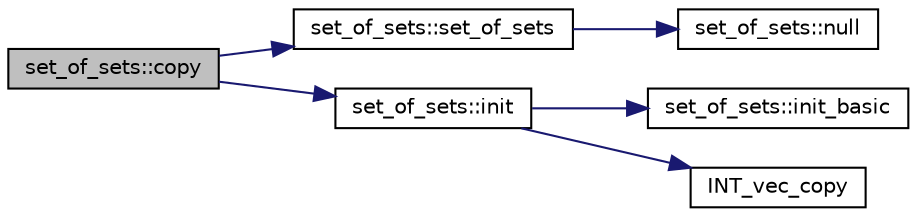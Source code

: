 digraph "set_of_sets::copy"
{
  edge [fontname="Helvetica",fontsize="10",labelfontname="Helvetica",labelfontsize="10"];
  node [fontname="Helvetica",fontsize="10",shape=record];
  rankdir="LR";
  Node89 [label="set_of_sets::copy",height=0.2,width=0.4,color="black", fillcolor="grey75", style="filled", fontcolor="black"];
  Node89 -> Node90 [color="midnightblue",fontsize="10",style="solid",fontname="Helvetica"];
  Node90 [label="set_of_sets::set_of_sets",height=0.2,width=0.4,color="black", fillcolor="white", style="filled",URL="$da/dd6/classset__of__sets.html#ad07d3908a5f6972e2defe4db643dcb1e"];
  Node90 -> Node91 [color="midnightblue",fontsize="10",style="solid",fontname="Helvetica"];
  Node91 [label="set_of_sets::null",height=0.2,width=0.4,color="black", fillcolor="white", style="filled",URL="$da/dd6/classset__of__sets.html#a0781046b5156beb68e73fc3794df0b57"];
  Node89 -> Node92 [color="midnightblue",fontsize="10",style="solid",fontname="Helvetica"];
  Node92 [label="set_of_sets::init",height=0.2,width=0.4,color="black", fillcolor="white", style="filled",URL="$da/dd6/classset__of__sets.html#a6801510e52b5d426350058ee0da5ed41"];
  Node92 -> Node93 [color="midnightblue",fontsize="10",style="solid",fontname="Helvetica"];
  Node93 [label="set_of_sets::init_basic",height=0.2,width=0.4,color="black", fillcolor="white", style="filled",URL="$da/dd6/classset__of__sets.html#ae9b4f064df3c95d1aaec58ca6eeeb0ed"];
  Node92 -> Node94 [color="midnightblue",fontsize="10",style="solid",fontname="Helvetica"];
  Node94 [label="INT_vec_copy",height=0.2,width=0.4,color="black", fillcolor="white", style="filled",URL="$df/dbf/sajeeb_8_c.html#ac2d875e27e009af6ec04d17254d11075"];
}
